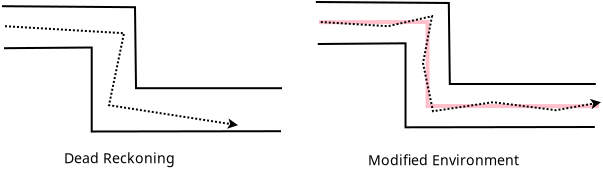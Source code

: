 <?xml version="1.0" encoding="UTF-8"?>
<dia:diagram xmlns:dia="http://www.lysator.liu.se/~alla/dia/">
  <dia:layer name="Background" visible="true" active="true">
    <dia:object type="Standard - PolyLine" version="0" id="O0">
      <dia:attribute name="obj_pos">
        <dia:point val="5,14.925"/>
      </dia:attribute>
      <dia:attribute name="obj_bb">
        <dia:rectangle val="4.95,14.875;19.05,19.075"/>
      </dia:attribute>
      <dia:attribute name="poly_points">
        <dia:point val="5,14.925"/>
        <dia:point val="11.65,14.975"/>
        <dia:point val="11.7,19.025"/>
        <dia:point val="19,19.025"/>
      </dia:attribute>
    </dia:object>
    <dia:object type="Standard - PolyLine" version="0" id="O1">
      <dia:attribute name="obj_pos">
        <dia:point val="5.1,17.025"/>
      </dia:attribute>
      <dia:attribute name="obj_bb">
        <dia:rectangle val="5.05,16.94;19.0,21.24"/>
      </dia:attribute>
      <dia:attribute name="poly_points">
        <dia:point val="5.1,17.025"/>
        <dia:point val="9.485,16.99"/>
        <dia:point val="9.485,21.19"/>
        <dia:point val="18.95,21.175"/>
      </dia:attribute>
    </dia:object>
    <dia:object type="Standard - PolyLine" version="0" id="O2">
      <dia:attribute name="obj_pos">
        <dia:point val="5.15,15.925"/>
      </dia:attribute>
      <dia:attribute name="obj_bb">
        <dia:rectangle val="5.097,15.872;16.91,21.071"/>
      </dia:attribute>
      <dia:attribute name="poly_points">
        <dia:point val="5.15,15.925"/>
        <dia:point val="11.1,16.275"/>
        <dia:point val="10.35,19.875"/>
        <dia:point val="16.8,20.875"/>
      </dia:attribute>
      <dia:attribute name="line_style">
        <dia:enum val="4"/>
      </dia:attribute>
      <dia:attribute name="end_arrow">
        <dia:enum val="22"/>
      </dia:attribute>
      <dia:attribute name="end_arrow_length">
        <dia:real val="0.3"/>
      </dia:attribute>
      <dia:attribute name="end_arrow_width">
        <dia:real val="0.3"/>
      </dia:attribute>
    </dia:object>
    <dia:object type="Standard - PolyLine" version="0" id="O3">
      <dia:attribute name="obj_pos">
        <dia:point val="20.69,14.715"/>
      </dia:attribute>
      <dia:attribute name="obj_bb">
        <dia:rectangle val="20.64,14.665;34.74,18.865"/>
      </dia:attribute>
      <dia:attribute name="poly_points">
        <dia:point val="20.69,14.715"/>
        <dia:point val="27.34,14.765"/>
        <dia:point val="27.39,18.815"/>
        <dia:point val="34.69,18.815"/>
      </dia:attribute>
    </dia:object>
    <dia:object type="Standard - PolyLine" version="0" id="O4">
      <dia:attribute name="obj_pos">
        <dia:point val="20.79,16.815"/>
      </dia:attribute>
      <dia:attribute name="obj_bb">
        <dia:rectangle val="20.74,16.73;34.691,21.03"/>
      </dia:attribute>
      <dia:attribute name="poly_points">
        <dia:point val="20.79,16.815"/>
        <dia:point val="25.176,16.78"/>
        <dia:point val="25.176,20.98"/>
        <dia:point val="34.64,20.965"/>
      </dia:attribute>
    </dia:object>
    <dia:object type="Standard - PolyLine" version="0" id="O5">
      <dia:attribute name="obj_pos">
        <dia:point val="20.85,15.725"/>
      </dia:attribute>
      <dia:attribute name="obj_bb">
        <dia:rectangle val="20.75,15.615;34.95,20.025"/>
      </dia:attribute>
      <dia:attribute name="poly_points">
        <dia:point val="20.85,15.725"/>
        <dia:point val="26.276,15.715"/>
        <dia:point val="26.276,19.915"/>
        <dia:point val="34.85,19.925"/>
      </dia:attribute>
      <dia:attribute name="line_color">
        <dia:color val="#ffc0cb"/>
      </dia:attribute>
      <dia:attribute name="line_width">
        <dia:real val="0.2"/>
      </dia:attribute>
    </dia:object>
    <dia:object type="Standard - PolyLine" version="0" id="O6">
      <dia:attribute name="obj_pos">
        <dia:point val="20.94,15.715"/>
      </dia:attribute>
      <dia:attribute name="obj_bb">
        <dia:rectangle val="20.887,15.359;35.06,20.232"/>
      </dia:attribute>
      <dia:attribute name="poly_points">
        <dia:point val="20.94,15.715"/>
        <dia:point val="24.3,15.925"/>
        <dia:point val="26.5,15.425"/>
        <dia:point val="26.05,17.775"/>
        <dia:point val="26.55,20.175"/>
        <dia:point val="29.55,19.725"/>
        <dia:point val="32.7,20.125"/>
        <dia:point val="34.95,19.725"/>
      </dia:attribute>
      <dia:attribute name="line_style">
        <dia:enum val="4"/>
      </dia:attribute>
      <dia:attribute name="end_arrow">
        <dia:enum val="22"/>
      </dia:attribute>
      <dia:attribute name="end_arrow_length">
        <dia:real val="0.3"/>
      </dia:attribute>
      <dia:attribute name="end_arrow_width">
        <dia:real val="0.3"/>
      </dia:attribute>
    </dia:object>
    <dia:object type="Standard - Text" version="1" id="O7">
      <dia:attribute name="obj_pos">
        <dia:point val="8.1,22.775"/>
      </dia:attribute>
      <dia:attribute name="obj_bb">
        <dia:rectangle val="8.1,22.12;13.815,22.94"/>
      </dia:attribute>
      <dia:attribute name="text">
        <dia:composite type="text">
          <dia:attribute name="string">
            <dia:string>#Dead Reckoning#</dia:string>
          </dia:attribute>
          <dia:attribute name="font">
            <dia:font family="sans" style="0" name="Helvetica"/>
          </dia:attribute>
          <dia:attribute name="height">
            <dia:real val="0.882"/>
          </dia:attribute>
          <dia:attribute name="pos">
            <dia:point val="8.1,22.775"/>
          </dia:attribute>
          <dia:attribute name="color">
            <dia:color val="#000000"/>
          </dia:attribute>
          <dia:attribute name="alignment">
            <dia:enum val="0"/>
          </dia:attribute>
        </dia:composite>
      </dia:attribute>
      <dia:attribute name="valign">
        <dia:enum val="3"/>
      </dia:attribute>
    </dia:object>
    <dia:object type="Standard - Text" version="1" id="O8">
      <dia:attribute name="obj_pos">
        <dia:point val="23.3,22.875"/>
      </dia:attribute>
      <dia:attribute name="obj_bb">
        <dia:rectangle val="23.3,22.22;31.04,23.04"/>
      </dia:attribute>
      <dia:attribute name="text">
        <dia:composite type="text">
          <dia:attribute name="string">
            <dia:string>#Modified Environment#</dia:string>
          </dia:attribute>
          <dia:attribute name="font">
            <dia:font family="sans" style="0" name="Helvetica"/>
          </dia:attribute>
          <dia:attribute name="height">
            <dia:real val="0.882"/>
          </dia:attribute>
          <dia:attribute name="pos">
            <dia:point val="23.3,22.875"/>
          </dia:attribute>
          <dia:attribute name="color">
            <dia:color val="#000000"/>
          </dia:attribute>
          <dia:attribute name="alignment">
            <dia:enum val="0"/>
          </dia:attribute>
        </dia:composite>
      </dia:attribute>
      <dia:attribute name="valign">
        <dia:enum val="3"/>
      </dia:attribute>
    </dia:object>
  </dia:layer>
</dia:diagram>
